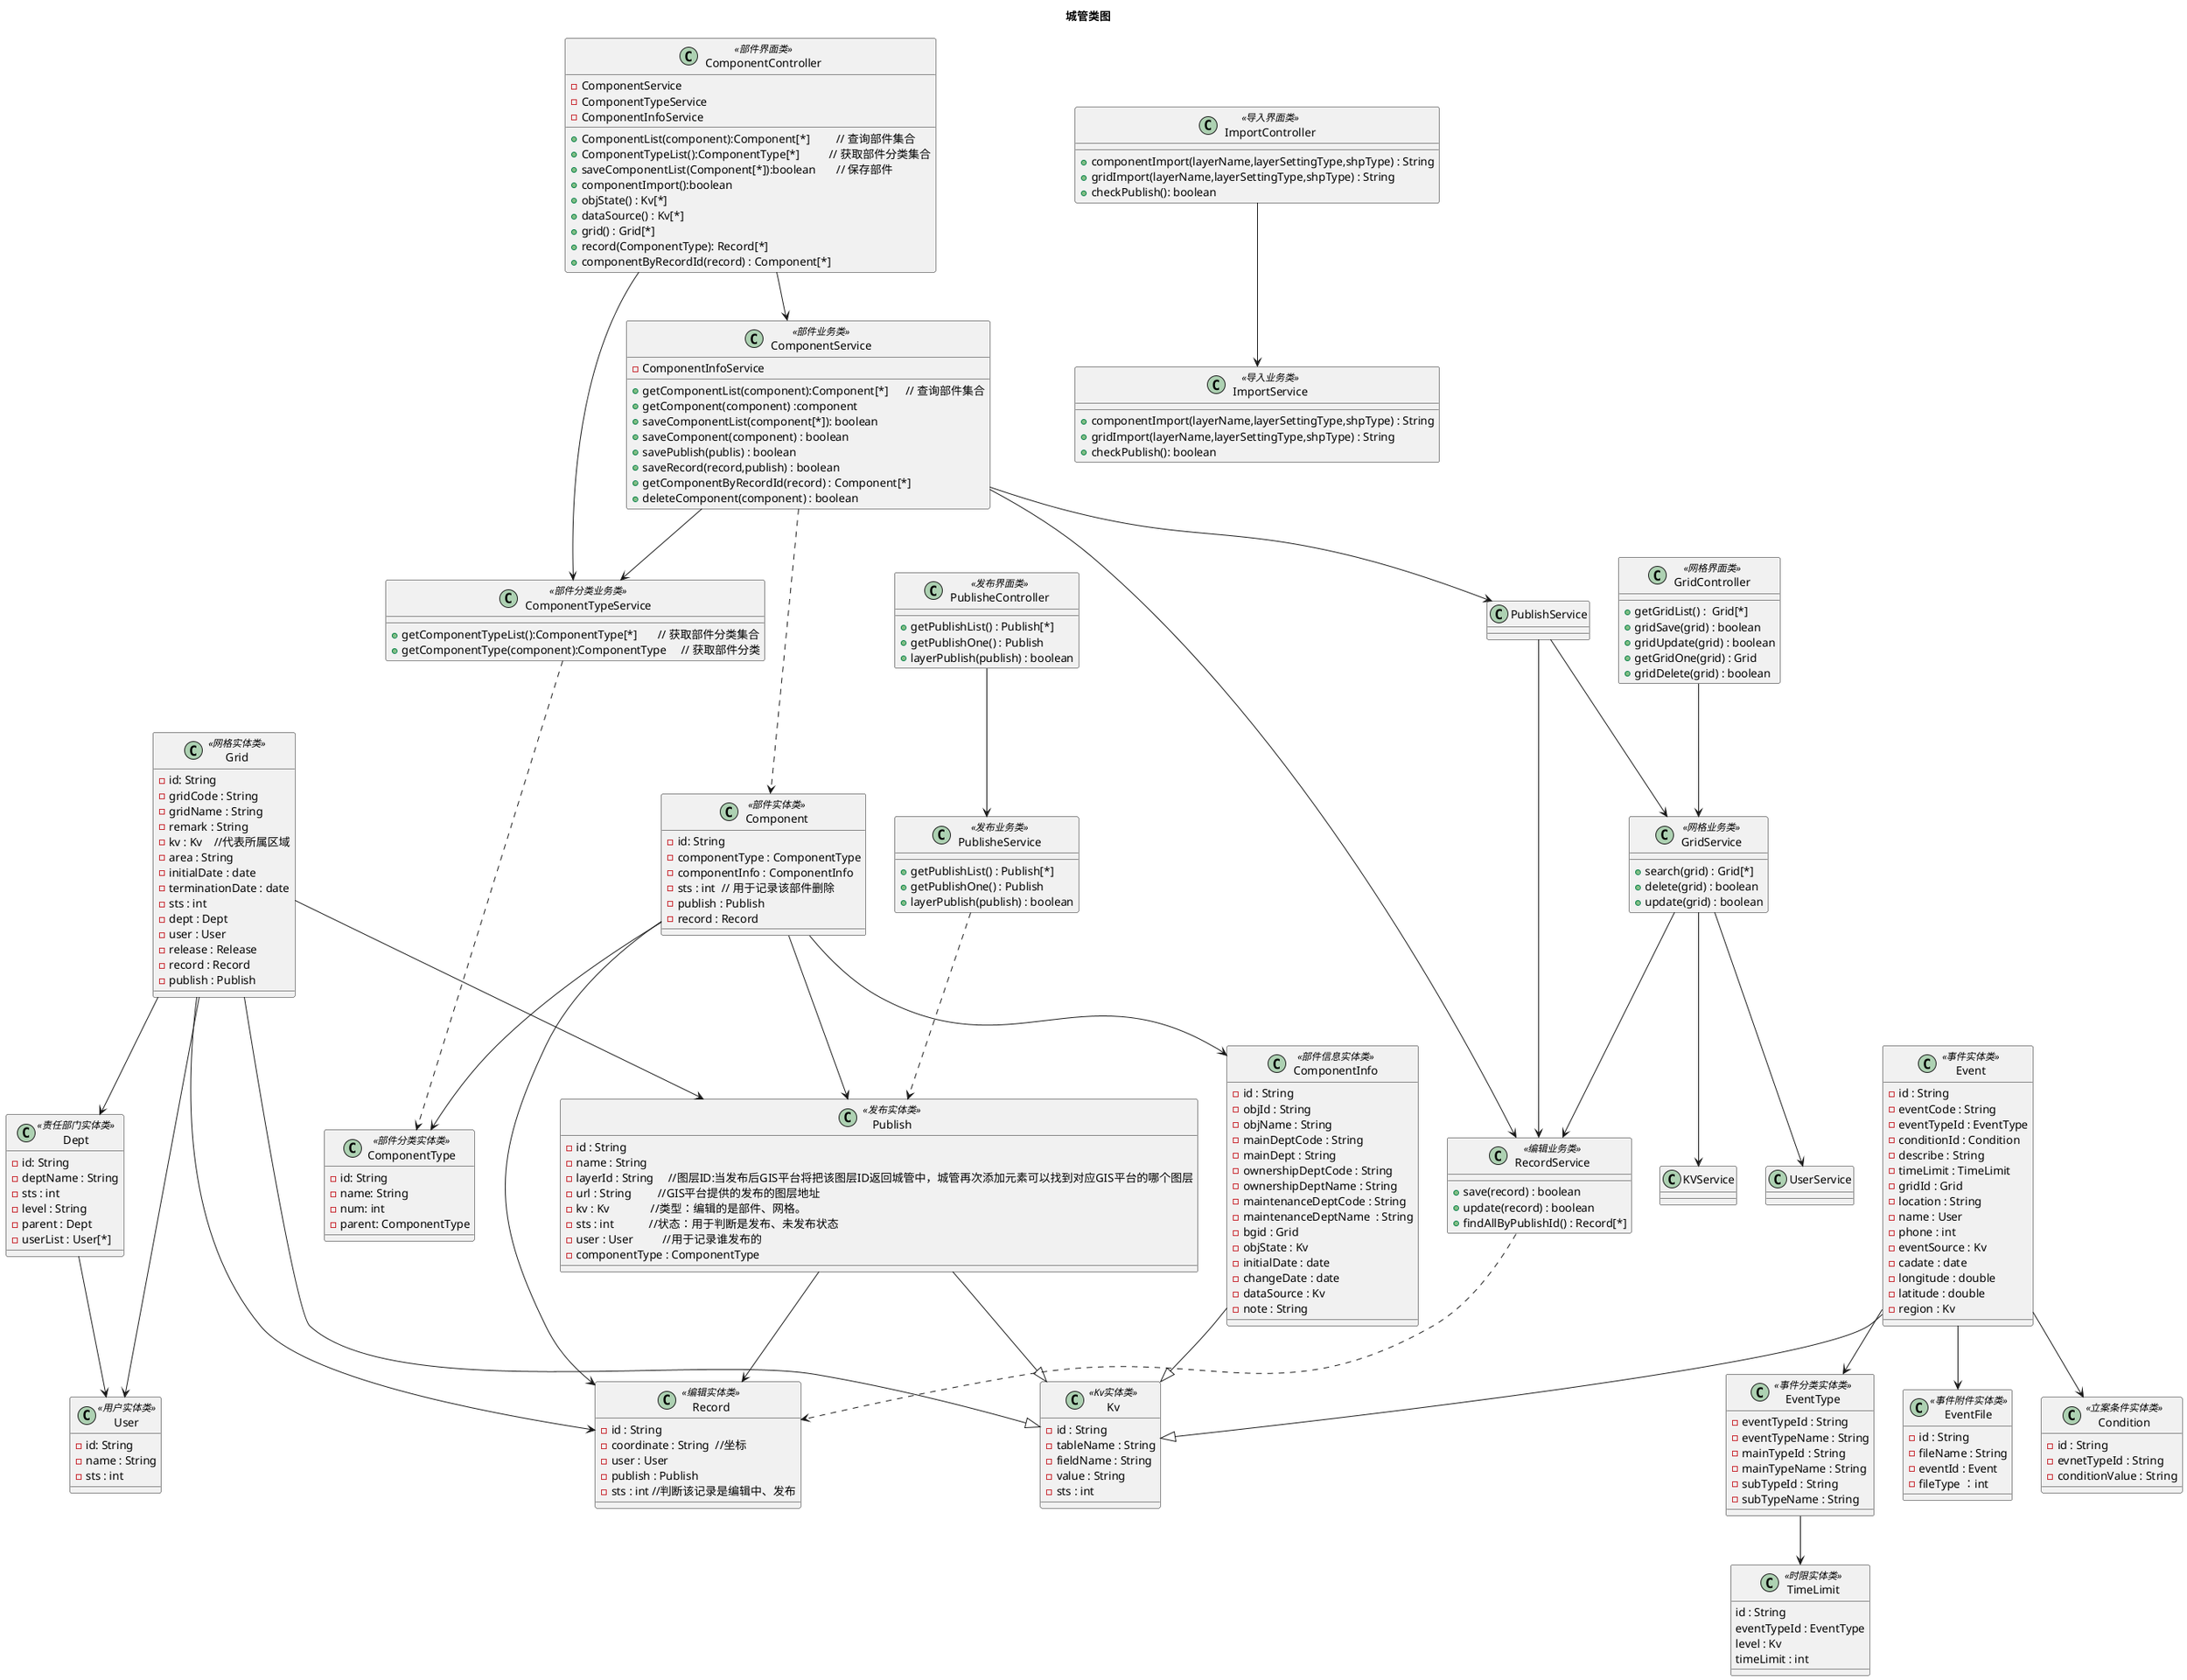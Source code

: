 @startuml
title 城管类图
class User <<用户实体类>>{
    -id: String
    -name : String
    -sts : int
}

class Dept<<责任部门实体类>>{
    -id: String
    -deptName : String
    -sts : int
    -level : String
    -parent : Dept
    -userList : User[*]
}

class Grid<<网格实体类>>{
    -id: String
    -gridCode : String
    -gridName : String
    -remark : String
    -kv : Kv    //代表所属区域
    -area : String
    -initialDate : date
    -terminationDate : date
    -sts : int
    -dept : Dept
    -user : User
    -release : Release
    -record : Record
    -publish : Publish
}

class Component<<部件实体类>>{
    -id: String
    -componentType : ComponentType
    -componentInfo : ComponentInfo
    -sts : int  // 用于记录该部件删除
    -publish : Publish
    -record : Record
}

class ComponentType<<部件分类实体类>>{
    -id: String
    -name: String
    -num: int
    -parent: ComponentType
}

class ComponentInfo<<部件信息实体类>>{
    -id : String
    -objId : String
    -objName : String
    -mainDeptCode : String
    -mainDept : String
    -ownershipDeptCode : String
    -ownershipDeptName : String
    -maintenanceDeptCode : String
    -maintenanceDeptName  : String
    -bgid : Grid
    -objState : Kv
    -initialDate : date
    -changeDate : date
    -dataSource : Kv
    -note : String
}

class Publish<<发布实体类>>{
    -id : String
    -name : String
    -layerId : String     //图层ID:当发布后GIS平台将把该图层ID返回城管中，城管再次添加元素可以找到对应GIS平台的哪个图层
    -url : String         //GIS平台提供的发布的图层地址
    -kv : Kv              //类型：编辑的是部件、网格。
    -sts : int            //状态：用于判断是发布、未发布状态
    -user : User          //用于记录谁发布的
    -componentType : ComponentType
}
class Record<<编辑实体类>>{
    -id : String
    -coordinate : String  //坐标
    -user : User
    -publish : Publish
    -sts : int //判断该记录是编辑中、发布
}

class Kv<<Kv实体类>>{
    -id : String
    -tableName : String
    -fieldName : String
    -value : String
    -sts : int
}

class Event<<事件实体类>>{
    -id : String
    -eventCode : String
    -eventTypeId : EventType
    -conditionId : Condition
    -describe : String
    -timeLimit : TimeLimit
    -gridId : Grid
    -location : String
    -name : User
    -phone : int
    -eventSource : Kv
    -cadate : date
    -longitude : double
    -latitude : double
    -region : Kv


}

class EventType<<事件分类实体类>>{
    -eventTypeId : String
    -eventTypeName : String
    -mainTypeId : String
    -mainTypeName : String
    -subTypeId : String
    -subTypeName : String
}

class EventFile<<事件附件实体类>>{
    -id : String
    -fileName : String
    -eventId : Event
    -fileType ：int
}
class Condition<<立案条件实体类>>{
    -id : String
    -evnetTypeId : String
    -conditionValue : String
}

class TimeLimit<<时限实体类>>{
    id : String
    eventTypeId : EventType
    level : Kv
    timeLimit : int
}



class ComponentController<<部件界面类>>{
    -ComponentService
    -ComponentTypeService
    -ComponentInfoService
    +ComponentList(component):Component[*]         // 查询部件集合
    +ComponentTypeList():ComponentType[*]          // 获取部件分类集合
    +saveComponentList(Component[*]):boolean       // 保存部件
    +componentImport():boolean
    +objState() : Kv[*]
    +dataSource() : Kv[*]
    +grid() : Grid[*]
    +record(ComponentType): Record[*]
    +componentByRecordId(record) : Component[*]
}

class ComponentService<<部件业务类>>{
    -ComponentInfoService
    +getComponentList(component):Component[*]      // 查询部件集合
    +getComponent(component) :component
    +saveComponentList(component[*]): boolean
    +saveComponent(component) : boolean
    +savePublish(publis) : boolean
    +saveRecord(record,publish) : boolean 
    +getComponentByRecordId(record) : Component[*]
    +deleteComponent(component) : boolean
}
class ComponentTypeService<<部件分类业务类>>{
    +getComponentTypeList():ComponentType[*]       // 获取部件分类集合
    +getComponentType(component):ComponentType     // 获取部件分类
}

class PublisheController<<发布界面类>>{
    +getPublishList() : Publish[*]
    +getPublishOne() : Publish
    +layerPublish(publish) : boolean
}
class PublisheService<<发布业务类>>{
    +getPublishList() : Publish[*]
    +getPublishOne() : Publish
    +layerPublish(publish) : boolean
}

class RecordService<<编辑业务类>>{
    +save(record) : boolean 
    +update(record) : boolean
    +findAllByPublishId() : Record[*]
}
class ImportController<<导入界面类>>{
    +componentImport(layerName,layerSettingType,shpType) : String
    +gridImport(layerName,layerSettingType,shpType) : String
    +checkPublish(): boolean
}
class ImportService<<导入业务类>>{
    +componentImport(layerName,layerSettingType,shpType) : String
    +gridImport(layerName,layerSettingType,shpType) : String
    +checkPublish(): boolean
}

class GridController<<网格界面类>>{
    +getGridList() :  Grid[*]
    +gridSave(grid) : boolean
    +gridUpdate(grid) : boolean
    +getGridOne(grid) : Grid
    +gridDelete(grid) : boolean
}

class GridService<<网格业务类>>{
    +search(grid) : Grid[*]
    +delete(grid) : boolean
    +update(grid) : boolean

}






Dept --> User
Grid --> User
Grid --> Dept
Grid --> Record
Grid --> Publish
Grid --|> Kv
Component --> ComponentInfo
Component --> ComponentType
Component --> Record
Component --> Publish
ComponentInfo --|> Kv
Publish --> Record
Publish --|> Kv
Event --> EventFile
Event --> EventType
Event --> Condition
Event --|> Kv
EventType --> TimeLimit



ComponentController --> ComponentService
ComponentController --> ComponentTypeService
PublisheController --> PublisheService
ImportController --> ImportService
GridController --> GridService


GridService --> RecordService
GridService --> KVService
GridService --> UserService
PublishService --> RecordService
PublishService --> GridService
ComponentService --> PublishService
ComponentService --> RecordService
ComponentService --> ComponentTypeService



ComponentService ..> Component
PublisheService ..> Publish
RecordService ..> Record
ComponentTypeService ..> ComponentType




@enduml